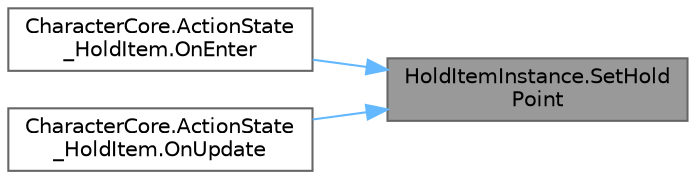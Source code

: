 digraph "HoldItemInstance.SetHoldPoint"
{
 // LATEX_PDF_SIZE
  bgcolor="transparent";
  edge [fontname=Helvetica,fontsize=10,labelfontname=Helvetica,labelfontsize=10];
  node [fontname=Helvetica,fontsize=10,shape=box,height=0.2,width=0.4];
  rankdir="RL";
  Node1 [id="Node000001",label="HoldItemInstance.SetHold\lPoint",height=0.2,width=0.4,color="gray40", fillcolor="grey60", style="filled", fontcolor="black",tooltip=" "];
  Node1 -> Node2 [id="edge1_Node000001_Node000002",dir="back",color="steelblue1",style="solid",tooltip=" "];
  Node2 [id="Node000002",label="CharacterCore.ActionState\l_HoldItem.OnEnter",height=0.2,width=0.4,color="grey40", fillcolor="white", style="filled",URL="$class_character_core_1_1_action_state___hold_item.html#a2f05122c262b5177093b055c6fc3a029",tooltip=" "];
  Node1 -> Node3 [id="edge2_Node000001_Node000003",dir="back",color="steelblue1",style="solid",tooltip=" "];
  Node3 [id="Node000003",label="CharacterCore.ActionState\l_HoldItem.OnUpdate",height=0.2,width=0.4,color="grey40", fillcolor="white", style="filled",URL="$class_character_core_1_1_action_state___hold_item.html#a564ae6358df0b8342b44bcbb10e038e5",tooltip=" "];
}
